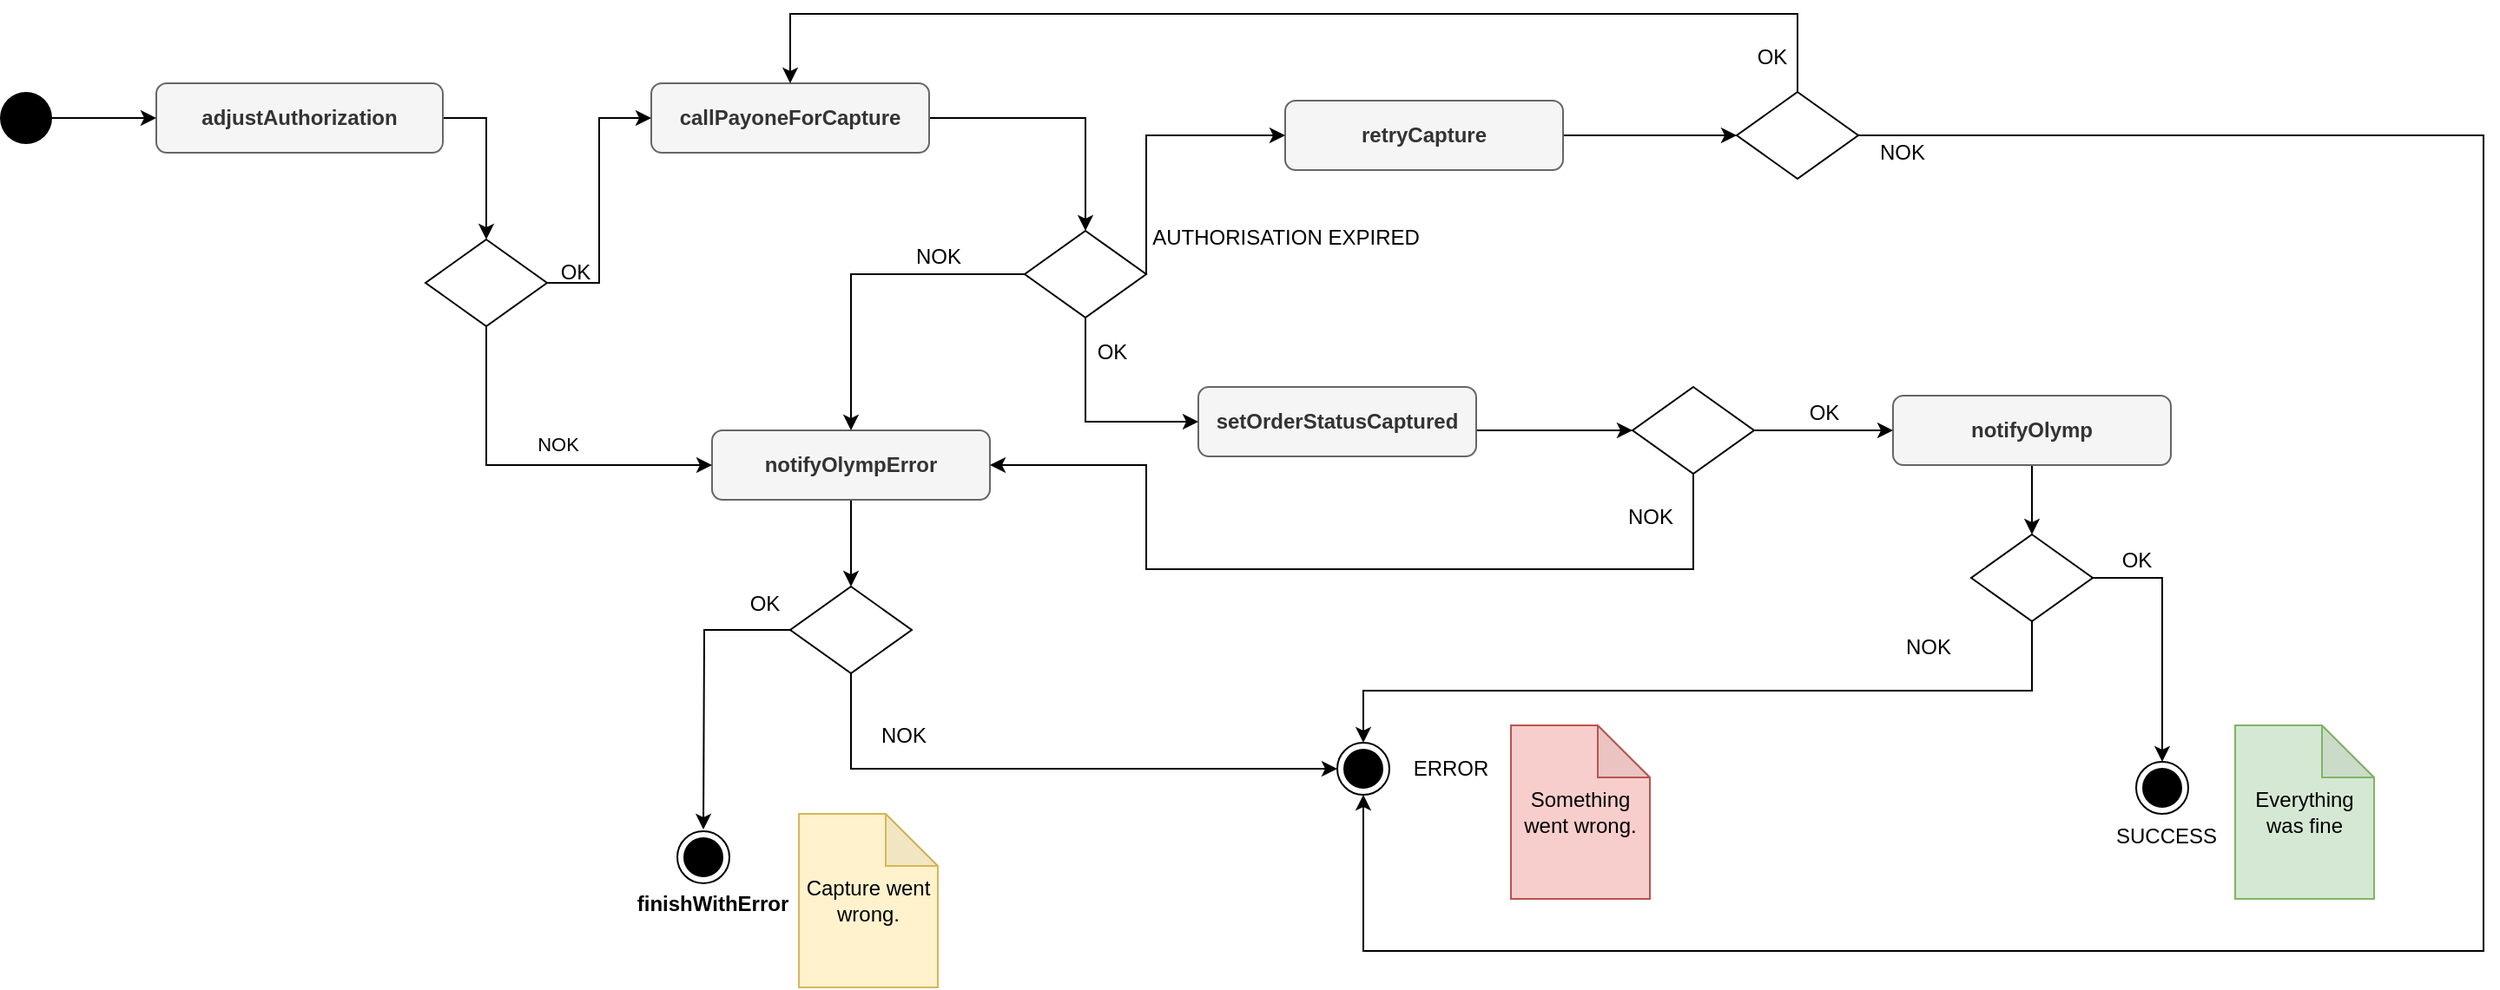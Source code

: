 <mxfile version="20.0.4" type="github">
  <diagram id="C5RBs43oDa-KdzZeNtuy" name="Page-1">
    <mxGraphModel dx="2893" dy="2324" grid="1" gridSize="10" guides="1" tooltips="1" connect="1" arrows="1" fold="1" page="1" pageScale="1" pageWidth="827" pageHeight="1169" math="0" shadow="0">
      <root>
        <mxCell id="WIyWlLk6GJQsqaUBKTNV-0" />
        <mxCell id="WIyWlLk6GJQsqaUBKTNV-1" parent="WIyWlLk6GJQsqaUBKTNV-0" />
        <mxCell id="yLOeqn3ld4B0enp1eUYi-16" style="edgeStyle=orthogonalEdgeStyle;rounded=0;orthogonalLoop=1;jettySize=auto;html=1;exitX=1;exitY=0.5;exitDx=0;exitDy=0;" edge="1" parent="WIyWlLk6GJQsqaUBKTNV-1" source="WIyWlLk6GJQsqaUBKTNV-3" target="yLOeqn3ld4B0enp1eUYi-11">
          <mxGeometry relative="1" as="geometry" />
        </mxCell>
        <mxCell id="WIyWlLk6GJQsqaUBKTNV-3" value="&lt;b&gt;adjustAuthorization&lt;/b&gt;" style="rounded=1;whiteSpace=wrap;html=1;fontSize=12;glass=0;strokeWidth=1;shadow=0;fillColor=#f5f5f5;strokeColor=#666666;fontColor=#333333;" parent="WIyWlLk6GJQsqaUBKTNV-1" vertex="1">
          <mxGeometry x="-370" y="-90" width="165" height="40" as="geometry" />
        </mxCell>
        <mxCell id="yLOeqn3ld4B0enp1eUYi-22" style="edgeStyle=orthogonalEdgeStyle;rounded=0;orthogonalLoop=1;jettySize=auto;html=1;entryX=0.5;entryY=0;entryDx=0;entryDy=0;" edge="1" parent="WIyWlLk6GJQsqaUBKTNV-1" source="WIyWlLk6GJQsqaUBKTNV-7" target="yLOeqn3ld4B0enp1eUYi-21">
          <mxGeometry relative="1" as="geometry" />
        </mxCell>
        <mxCell id="WIyWlLk6GJQsqaUBKTNV-7" value="&lt;b&gt;callPayoneForCapture&lt;/b&gt;" style="rounded=1;whiteSpace=wrap;html=1;fontSize=12;glass=0;strokeWidth=1;shadow=0;fillColor=#f5f5f5;fontColor=#333333;strokeColor=#666666;" parent="WIyWlLk6GJQsqaUBKTNV-1" vertex="1">
          <mxGeometry x="-85" y="-90" width="160" height="40" as="geometry" />
        </mxCell>
        <mxCell id="yLOeqn3ld4B0enp1eUYi-54" style="edgeStyle=orthogonalEdgeStyle;rounded=0;orthogonalLoop=1;jettySize=auto;html=1;entryX=0.5;entryY=0;entryDx=0;entryDy=0;" edge="1" parent="WIyWlLk6GJQsqaUBKTNV-1" source="WIyWlLk6GJQsqaUBKTNV-11" target="yLOeqn3ld4B0enp1eUYi-53">
          <mxGeometry relative="1" as="geometry" />
        </mxCell>
        <mxCell id="WIyWlLk6GJQsqaUBKTNV-11" value="&lt;b&gt;notifyOlympError&lt;/b&gt;" style="rounded=1;whiteSpace=wrap;html=1;fontSize=12;glass=0;strokeWidth=1;shadow=0;fillColor=#f5f5f5;fontColor=#333333;strokeColor=#666666;" parent="WIyWlLk6GJQsqaUBKTNV-1" vertex="1">
          <mxGeometry x="-50" y="110" width="160" height="40" as="geometry" />
        </mxCell>
        <mxCell id="yLOeqn3ld4B0enp1eUYi-37" style="edgeStyle=orthogonalEdgeStyle;rounded=0;orthogonalLoop=1;jettySize=auto;html=1;entryX=0;entryY=0.5;entryDx=0;entryDy=0;" edge="1" parent="WIyWlLk6GJQsqaUBKTNV-1" source="WIyWlLk6GJQsqaUBKTNV-12" target="yLOeqn3ld4B0enp1eUYi-36">
          <mxGeometry relative="1" as="geometry">
            <Array as="points">
              <mxPoint x="420" y="110" />
              <mxPoint x="420" y="110" />
            </Array>
          </mxGeometry>
        </mxCell>
        <mxCell id="WIyWlLk6GJQsqaUBKTNV-12" value="&lt;b&gt;setOrderStatusCaptured&lt;/b&gt;" style="rounded=1;whiteSpace=wrap;html=1;fontSize=12;glass=0;strokeWidth=1;shadow=0;fillColor=#f5f5f5;fontColor=#333333;strokeColor=#666666;" parent="WIyWlLk6GJQsqaUBKTNV-1" vertex="1">
          <mxGeometry x="230" y="85" width="160" height="40" as="geometry" />
        </mxCell>
        <mxCell id="yLOeqn3ld4B0enp1eUYi-31" style="edgeStyle=orthogonalEdgeStyle;rounded=0;orthogonalLoop=1;jettySize=auto;html=1;entryX=0;entryY=0.5;entryDx=0;entryDy=0;" edge="1" parent="WIyWlLk6GJQsqaUBKTNV-1" source="yLOeqn3ld4B0enp1eUYi-5" target="yLOeqn3ld4B0enp1eUYi-26">
          <mxGeometry relative="1" as="geometry" />
        </mxCell>
        <mxCell id="yLOeqn3ld4B0enp1eUYi-5" value="&lt;b&gt;retryCapture&lt;/b&gt;" style="rounded=1;whiteSpace=wrap;html=1;fontSize=12;glass=0;strokeWidth=1;shadow=0;fillColor=#f5f5f5;fontColor=#333333;strokeColor=#666666;" vertex="1" parent="WIyWlLk6GJQsqaUBKTNV-1">
          <mxGeometry x="280" y="-80" width="160" height="40" as="geometry" />
        </mxCell>
        <mxCell id="yLOeqn3ld4B0enp1eUYi-44" style="edgeStyle=orthogonalEdgeStyle;rounded=0;orthogonalLoop=1;jettySize=auto;html=1;entryX=0.5;entryY=0;entryDx=0;entryDy=0;" edge="1" parent="WIyWlLk6GJQsqaUBKTNV-1" source="yLOeqn3ld4B0enp1eUYi-8" target="yLOeqn3ld4B0enp1eUYi-43">
          <mxGeometry relative="1" as="geometry" />
        </mxCell>
        <mxCell id="yLOeqn3ld4B0enp1eUYi-8" value="&lt;b&gt;notifyOlymp&lt;/b&gt;" style="rounded=1;whiteSpace=wrap;html=1;fontSize=12;glass=0;strokeWidth=1;shadow=0;fillColor=#f5f5f5;fontColor=#333333;strokeColor=#666666;" vertex="1" parent="WIyWlLk6GJQsqaUBKTNV-1">
          <mxGeometry x="630" y="90" width="160" height="40" as="geometry" />
        </mxCell>
        <mxCell id="yLOeqn3ld4B0enp1eUYi-17" style="edgeStyle=orthogonalEdgeStyle;rounded=0;orthogonalLoop=1;jettySize=auto;html=1;entryX=0;entryY=0.5;entryDx=0;entryDy=0;exitX=1;exitY=0.5;exitDx=0;exitDy=0;" edge="1" parent="WIyWlLk6GJQsqaUBKTNV-1" source="yLOeqn3ld4B0enp1eUYi-11" target="WIyWlLk6GJQsqaUBKTNV-7">
          <mxGeometry relative="1" as="geometry">
            <mxPoint x="-65" y="-50" as="targetPoint" />
          </mxGeometry>
        </mxCell>
        <mxCell id="yLOeqn3ld4B0enp1eUYi-18" style="edgeStyle=orthogonalEdgeStyle;rounded=0;orthogonalLoop=1;jettySize=auto;html=1;entryX=0;entryY=0.5;entryDx=0;entryDy=0;" edge="1" parent="WIyWlLk6GJQsqaUBKTNV-1" source="yLOeqn3ld4B0enp1eUYi-11">
          <mxGeometry relative="1" as="geometry">
            <mxPoint x="-50" y="130" as="targetPoint" />
            <Array as="points">
              <mxPoint x="-180" y="130" />
            </Array>
          </mxGeometry>
        </mxCell>
        <mxCell id="yLOeqn3ld4B0enp1eUYi-20" value="NOK" style="edgeLabel;html=1;align=center;verticalAlign=middle;resizable=0;points=[];" vertex="1" connectable="0" parent="yLOeqn3ld4B0enp1eUYi-18">
          <mxGeometry x="0.057" y="3" relative="1" as="geometry">
            <mxPoint x="10" y="-9" as="offset" />
          </mxGeometry>
        </mxCell>
        <mxCell id="yLOeqn3ld4B0enp1eUYi-11" value="" style="rhombus;" vertex="1" parent="WIyWlLk6GJQsqaUBKTNV-1">
          <mxGeometry x="-215" width="70" height="50" as="geometry" />
        </mxCell>
        <mxCell id="yLOeqn3ld4B0enp1eUYi-12" value="fgfg" style="ellipse;html=1;shape=endState;fillColor=#000000;strokeColor=#000000;" vertex="1" parent="WIyWlLk6GJQsqaUBKTNV-1">
          <mxGeometry x="310" y="290" width="30" height="30" as="geometry" />
        </mxCell>
        <mxCell id="yLOeqn3ld4B0enp1eUYi-13" value="" style="ellipse;html=1;shape=endState;fillColor=#000000;strokeColor=#000000;" vertex="1" parent="WIyWlLk6GJQsqaUBKTNV-1">
          <mxGeometry x="-70" y="341" width="30" height="30" as="geometry" />
        </mxCell>
        <mxCell id="yLOeqn3ld4B0enp1eUYi-14" value="" style="ellipse;html=1;shape=endState;fillColor=#000000;strokeColor=#000000;" vertex="1" parent="WIyWlLk6GJQsqaUBKTNV-1">
          <mxGeometry x="770" y="301" width="30" height="30" as="geometry" />
        </mxCell>
        <mxCell id="yLOeqn3ld4B0enp1eUYi-19" value="OK" style="text;html=1;align=center;verticalAlign=middle;resizable=0;points=[];autosize=1;strokeColor=none;fillColor=none;" vertex="1" parent="WIyWlLk6GJQsqaUBKTNV-1">
          <mxGeometry x="-149" y="4" width="40" height="30" as="geometry" />
        </mxCell>
        <mxCell id="yLOeqn3ld4B0enp1eUYi-23" style="edgeStyle=orthogonalEdgeStyle;rounded=0;orthogonalLoop=1;jettySize=auto;html=1;entryX=0;entryY=0.5;entryDx=0;entryDy=0;exitX=0.5;exitY=1;exitDx=0;exitDy=0;" edge="1" parent="WIyWlLk6GJQsqaUBKTNV-1" source="yLOeqn3ld4B0enp1eUYi-21" target="WIyWlLk6GJQsqaUBKTNV-12">
          <mxGeometry relative="1" as="geometry" />
        </mxCell>
        <mxCell id="yLOeqn3ld4B0enp1eUYi-24" style="edgeStyle=orthogonalEdgeStyle;rounded=0;orthogonalLoop=1;jettySize=auto;html=1;entryX=0.5;entryY=0;entryDx=0;entryDy=0;exitX=0;exitY=0.5;exitDx=0;exitDy=0;" edge="1" parent="WIyWlLk6GJQsqaUBKTNV-1" source="yLOeqn3ld4B0enp1eUYi-21" target="WIyWlLk6GJQsqaUBKTNV-11">
          <mxGeometry relative="1" as="geometry" />
        </mxCell>
        <mxCell id="yLOeqn3ld4B0enp1eUYi-25" style="edgeStyle=orthogonalEdgeStyle;rounded=0;orthogonalLoop=1;jettySize=auto;html=1;exitX=1;exitY=0.5;exitDx=0;exitDy=0;entryX=0;entryY=0.5;entryDx=0;entryDy=0;" edge="1" parent="WIyWlLk6GJQsqaUBKTNV-1" source="yLOeqn3ld4B0enp1eUYi-21" target="yLOeqn3ld4B0enp1eUYi-5">
          <mxGeometry relative="1" as="geometry">
            <Array as="points">
              <mxPoint x="200" y="-60" />
            </Array>
          </mxGeometry>
        </mxCell>
        <mxCell id="yLOeqn3ld4B0enp1eUYi-21" value="" style="rhombus;" vertex="1" parent="WIyWlLk6GJQsqaUBKTNV-1">
          <mxGeometry x="130" y="-5" width="70" height="50" as="geometry" />
        </mxCell>
        <mxCell id="yLOeqn3ld4B0enp1eUYi-32" style="edgeStyle=orthogonalEdgeStyle;rounded=0;orthogonalLoop=1;jettySize=auto;html=1;entryX=0.5;entryY=0;entryDx=0;entryDy=0;exitX=0.5;exitY=0;exitDx=0;exitDy=0;" edge="1" parent="WIyWlLk6GJQsqaUBKTNV-1" source="yLOeqn3ld4B0enp1eUYi-26" target="WIyWlLk6GJQsqaUBKTNV-7">
          <mxGeometry relative="1" as="geometry">
            <Array as="points">
              <mxPoint x="575" y="-130" />
              <mxPoint x="-5" y="-130" />
            </Array>
          </mxGeometry>
        </mxCell>
        <mxCell id="yLOeqn3ld4B0enp1eUYi-35" style="edgeStyle=orthogonalEdgeStyle;rounded=0;orthogonalLoop=1;jettySize=auto;html=1;entryX=0.5;entryY=1;entryDx=0;entryDy=0;" edge="1" parent="WIyWlLk6GJQsqaUBKTNV-1" source="yLOeqn3ld4B0enp1eUYi-26" target="yLOeqn3ld4B0enp1eUYi-12">
          <mxGeometry relative="1" as="geometry">
            <Array as="points">
              <mxPoint x="970" y="-60" />
              <mxPoint x="970" y="410" />
              <mxPoint x="325" y="410" />
            </Array>
          </mxGeometry>
        </mxCell>
        <mxCell id="yLOeqn3ld4B0enp1eUYi-26" value="" style="rhombus;" vertex="1" parent="WIyWlLk6GJQsqaUBKTNV-1">
          <mxGeometry x="540" y="-85" width="70" height="50" as="geometry" />
        </mxCell>
        <mxCell id="yLOeqn3ld4B0enp1eUYi-27" value="NOK" style="text;html=1;align=center;verticalAlign=middle;resizable=0;points=[];autosize=1;strokeColor=none;fillColor=none;" vertex="1" parent="WIyWlLk6GJQsqaUBKTNV-1">
          <mxGeometry x="55" y="-5" width="50" height="30" as="geometry" />
        </mxCell>
        <mxCell id="yLOeqn3ld4B0enp1eUYi-28" value="OK" style="text;html=1;align=center;verticalAlign=middle;resizable=0;points=[];autosize=1;strokeColor=none;fillColor=none;" vertex="1" parent="WIyWlLk6GJQsqaUBKTNV-1">
          <mxGeometry x="160" y="50" width="40" height="30" as="geometry" />
        </mxCell>
        <mxCell id="yLOeqn3ld4B0enp1eUYi-29" value="AUTHORISATION EXPIRED" style="text;html=1;align=center;verticalAlign=middle;resizable=0;points=[];autosize=1;strokeColor=none;fillColor=none;" vertex="1" parent="WIyWlLk6GJQsqaUBKTNV-1">
          <mxGeometry x="190" y="-16" width="180" height="30" as="geometry" />
        </mxCell>
        <mxCell id="yLOeqn3ld4B0enp1eUYi-33" value="OK" style="text;html=1;align=center;verticalAlign=middle;resizable=0;points=[];autosize=1;strokeColor=none;fillColor=none;" vertex="1" parent="WIyWlLk6GJQsqaUBKTNV-1">
          <mxGeometry x="540" y="-120" width="40" height="30" as="geometry" />
        </mxCell>
        <mxCell id="yLOeqn3ld4B0enp1eUYi-34" value="NOK" style="text;html=1;align=center;verticalAlign=middle;resizable=0;points=[];autosize=1;strokeColor=none;fillColor=none;" vertex="1" parent="WIyWlLk6GJQsqaUBKTNV-1">
          <mxGeometry x="610" y="-65" width="50" height="30" as="geometry" />
        </mxCell>
        <mxCell id="yLOeqn3ld4B0enp1eUYi-39" style="edgeStyle=orthogonalEdgeStyle;rounded=0;orthogonalLoop=1;jettySize=auto;html=1;entryX=1;entryY=0.5;entryDx=0;entryDy=0;" edge="1" parent="WIyWlLk6GJQsqaUBKTNV-1" source="yLOeqn3ld4B0enp1eUYi-36" target="WIyWlLk6GJQsqaUBKTNV-11">
          <mxGeometry relative="1" as="geometry">
            <Array as="points">
              <mxPoint x="515" y="190" />
              <mxPoint x="200" y="190" />
              <mxPoint x="200" y="130" />
            </Array>
          </mxGeometry>
        </mxCell>
        <mxCell id="yLOeqn3ld4B0enp1eUYi-40" style="edgeStyle=orthogonalEdgeStyle;rounded=0;orthogonalLoop=1;jettySize=auto;html=1;entryX=0;entryY=0.5;entryDx=0;entryDy=0;" edge="1" parent="WIyWlLk6GJQsqaUBKTNV-1" source="yLOeqn3ld4B0enp1eUYi-36" target="yLOeqn3ld4B0enp1eUYi-8">
          <mxGeometry relative="1" as="geometry" />
        </mxCell>
        <mxCell id="yLOeqn3ld4B0enp1eUYi-36" value="" style="rhombus;" vertex="1" parent="WIyWlLk6GJQsqaUBKTNV-1">
          <mxGeometry x="480" y="85" width="70" height="50" as="geometry" />
        </mxCell>
        <mxCell id="yLOeqn3ld4B0enp1eUYi-41" value="OK" style="text;html=1;align=center;verticalAlign=middle;resizable=0;points=[];autosize=1;strokeColor=none;fillColor=none;" vertex="1" parent="WIyWlLk6GJQsqaUBKTNV-1">
          <mxGeometry x="570" y="85" width="40" height="30" as="geometry" />
        </mxCell>
        <mxCell id="yLOeqn3ld4B0enp1eUYi-42" value="NOK" style="text;html=1;align=center;verticalAlign=middle;resizable=0;points=[];autosize=1;strokeColor=none;fillColor=none;" vertex="1" parent="WIyWlLk6GJQsqaUBKTNV-1">
          <mxGeometry x="465" y="145" width="50" height="30" as="geometry" />
        </mxCell>
        <mxCell id="yLOeqn3ld4B0enp1eUYi-46" style="edgeStyle=orthogonalEdgeStyle;rounded=0;orthogonalLoop=1;jettySize=auto;html=1;entryX=0.5;entryY=0;entryDx=0;entryDy=0;" edge="1" parent="WIyWlLk6GJQsqaUBKTNV-1" source="yLOeqn3ld4B0enp1eUYi-43" target="yLOeqn3ld4B0enp1eUYi-12">
          <mxGeometry relative="1" as="geometry">
            <Array as="points">
              <mxPoint x="710" y="260" />
              <mxPoint x="325" y="260" />
            </Array>
          </mxGeometry>
        </mxCell>
        <mxCell id="yLOeqn3ld4B0enp1eUYi-52" style="edgeStyle=orthogonalEdgeStyle;rounded=0;orthogonalLoop=1;jettySize=auto;html=1;entryX=0.5;entryY=0;entryDx=0;entryDy=0;" edge="1" parent="WIyWlLk6GJQsqaUBKTNV-1" source="yLOeqn3ld4B0enp1eUYi-43" target="yLOeqn3ld4B0enp1eUYi-14">
          <mxGeometry relative="1" as="geometry" />
        </mxCell>
        <mxCell id="yLOeqn3ld4B0enp1eUYi-43" value="" style="rhombus;" vertex="1" parent="WIyWlLk6GJQsqaUBKTNV-1">
          <mxGeometry x="675" y="170" width="70" height="50" as="geometry" />
        </mxCell>
        <mxCell id="yLOeqn3ld4B0enp1eUYi-47" value="OK" style="text;html=1;align=center;verticalAlign=middle;resizable=0;points=[];autosize=1;strokeColor=none;fillColor=none;" vertex="1" parent="WIyWlLk6GJQsqaUBKTNV-1">
          <mxGeometry x="750" y="170" width="40" height="30" as="geometry" />
        </mxCell>
        <mxCell id="yLOeqn3ld4B0enp1eUYi-48" value="NOK" style="text;html=1;align=center;verticalAlign=middle;resizable=0;points=[];autosize=1;strokeColor=none;fillColor=none;" vertex="1" parent="WIyWlLk6GJQsqaUBKTNV-1">
          <mxGeometry x="625" y="220" width="50" height="30" as="geometry" />
        </mxCell>
        <mxCell id="yLOeqn3ld4B0enp1eUYi-49" value="&lt;div&gt;SUCCESS&lt;/div&gt;&lt;div&gt;&lt;br&gt;&lt;/div&gt;" style="text;html=1;align=center;verticalAlign=middle;resizable=0;points=[];autosize=1;strokeColor=none;fillColor=none;" vertex="1" parent="WIyWlLk6GJQsqaUBKTNV-1">
          <mxGeometry x="747" y="331" width="80" height="40" as="geometry" />
        </mxCell>
        <mxCell id="yLOeqn3ld4B0enp1eUYi-50" value="ERROR" style="text;html=1;align=center;verticalAlign=middle;resizable=0;points=[];autosize=1;strokeColor=none;fillColor=none;" vertex="1" parent="WIyWlLk6GJQsqaUBKTNV-1">
          <mxGeometry x="340" y="290" width="70" height="30" as="geometry" />
        </mxCell>
        <mxCell id="yLOeqn3ld4B0enp1eUYi-55" style="edgeStyle=orthogonalEdgeStyle;rounded=0;orthogonalLoop=1;jettySize=auto;html=1;entryX=0;entryY=0.5;entryDx=0;entryDy=0;exitX=0.5;exitY=1;exitDx=0;exitDy=0;" edge="1" parent="WIyWlLk6GJQsqaUBKTNV-1" source="yLOeqn3ld4B0enp1eUYi-53" target="yLOeqn3ld4B0enp1eUYi-12">
          <mxGeometry relative="1" as="geometry" />
        </mxCell>
        <mxCell id="yLOeqn3ld4B0enp1eUYi-56" style="edgeStyle=orthogonalEdgeStyle;rounded=0;orthogonalLoop=1;jettySize=auto;html=1;" edge="1" parent="WIyWlLk6GJQsqaUBKTNV-1" source="yLOeqn3ld4B0enp1eUYi-53">
          <mxGeometry relative="1" as="geometry">
            <mxPoint x="-55" y="340" as="targetPoint" />
          </mxGeometry>
        </mxCell>
        <mxCell id="yLOeqn3ld4B0enp1eUYi-53" value="" style="rhombus;" vertex="1" parent="WIyWlLk6GJQsqaUBKTNV-1">
          <mxGeometry x="-5" y="200" width="70" height="50" as="geometry" />
        </mxCell>
        <mxCell id="yLOeqn3ld4B0enp1eUYi-57" value="&lt;div&gt;&lt;b&gt;finishWithError&lt;/b&gt;&lt;/div&gt;&lt;div&gt;&lt;b&gt;&lt;br&gt;&lt;/b&gt;&lt;/div&gt;" style="text;html=1;align=center;verticalAlign=middle;resizable=0;points=[];autosize=1;strokeColor=none;fillColor=none;" vertex="1" parent="WIyWlLk6GJQsqaUBKTNV-1">
          <mxGeometry x="-105" y="370" width="110" height="40" as="geometry" />
        </mxCell>
        <mxCell id="yLOeqn3ld4B0enp1eUYi-59" style="edgeStyle=orthogonalEdgeStyle;rounded=0;orthogonalLoop=1;jettySize=auto;html=1;entryX=0;entryY=0.5;entryDx=0;entryDy=0;" edge="1" parent="WIyWlLk6GJQsqaUBKTNV-1" source="yLOeqn3ld4B0enp1eUYi-58" target="WIyWlLk6GJQsqaUBKTNV-3">
          <mxGeometry relative="1" as="geometry" />
        </mxCell>
        <mxCell id="yLOeqn3ld4B0enp1eUYi-58" value="" style="ellipse;fillColor=#000000;strokeColor=none;" vertex="1" parent="WIyWlLk6GJQsqaUBKTNV-1">
          <mxGeometry x="-460" y="-85" width="30" height="30" as="geometry" />
        </mxCell>
        <mxCell id="yLOeqn3ld4B0enp1eUYi-60" value="OK" style="text;html=1;align=center;verticalAlign=middle;resizable=0;points=[];autosize=1;strokeColor=none;fillColor=none;" vertex="1" parent="WIyWlLk6GJQsqaUBKTNV-1">
          <mxGeometry x="-40" y="195" width="40" height="30" as="geometry" />
        </mxCell>
        <mxCell id="yLOeqn3ld4B0enp1eUYi-61" value="NOK" style="text;html=1;align=center;verticalAlign=middle;resizable=0;points=[];autosize=1;strokeColor=none;fillColor=none;" vertex="1" parent="WIyWlLk6GJQsqaUBKTNV-1">
          <mxGeometry x="35" y="271" width="50" height="30" as="geometry" />
        </mxCell>
        <mxCell id="yLOeqn3ld4B0enp1eUYi-62" value="Everything was fine" style="shape=note;whiteSpace=wrap;html=1;backgroundOutline=1;darkOpacity=0.05;fillColor=#d5e8d4;strokeColor=#82b366;" vertex="1" parent="WIyWlLk6GJQsqaUBKTNV-1">
          <mxGeometry x="827" y="280" width="80" height="100" as="geometry" />
        </mxCell>
        <mxCell id="yLOeqn3ld4B0enp1eUYi-64" value="Something went wrong." style="shape=note;whiteSpace=wrap;html=1;backgroundOutline=1;darkOpacity=0.05;fillColor=#f8cecc;strokeColor=#b85450;" vertex="1" parent="WIyWlLk6GJQsqaUBKTNV-1">
          <mxGeometry x="410" y="280" width="80" height="100" as="geometry" />
        </mxCell>
        <mxCell id="yLOeqn3ld4B0enp1eUYi-65" value="Capture went wrong." style="shape=note;whiteSpace=wrap;html=1;backgroundOutline=1;darkOpacity=0.05;fillColor=#fff2cc;strokeColor=#d6b656;" vertex="1" parent="WIyWlLk6GJQsqaUBKTNV-1">
          <mxGeometry y="331" width="80" height="100" as="geometry" />
        </mxCell>
      </root>
    </mxGraphModel>
  </diagram>
</mxfile>
